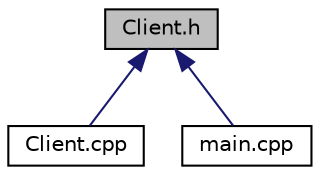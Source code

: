 digraph "Client.h"
{
 // LATEX_PDF_SIZE
  edge [fontname="Helvetica",fontsize="10",labelfontname="Helvetica",labelfontsize="10"];
  node [fontname="Helvetica",fontsize="10",shape=record];
  Node1 [label="Client.h",height=0.2,width=0.4,color="black", fillcolor="grey75", style="filled", fontcolor="black",tooltip="Заголовочный файл для модуля Client."];
  Node1 -> Node2 [dir="back",color="midnightblue",fontsize="10",style="solid",fontname="Helvetica"];
  Node2 [label="Client.cpp",height=0.2,width=0.4,color="black", fillcolor="white", style="filled",URL="$Client_8cpp.html",tooltip=" "];
  Node1 -> Node3 [dir="back",color="midnightblue",fontsize="10",style="solid",fontname="Helvetica"];
  Node3 [label="main.cpp",height=0.2,width=0.4,color="black", fillcolor="white", style="filled",URL="$main_8cpp.html",tooltip="Функция для предоставления пользователю справки по использованию программы"];
}
